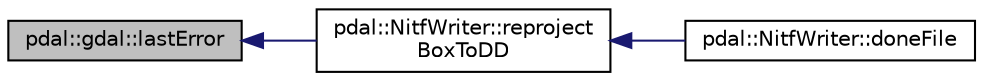 digraph "pdal::gdal::lastError"
{
  edge [fontname="Helvetica",fontsize="10",labelfontname="Helvetica",labelfontsize="10"];
  node [fontname="Helvetica",fontsize="10",shape=record];
  rankdir="LR";
  Node1 [label="pdal::gdal::lastError",height=0.2,width=0.4,color="black", fillcolor="grey75", style="filled", fontcolor="black"];
  Node1 -> Node2 [dir="back",color="midnightblue",fontsize="10",style="solid",fontname="Helvetica"];
  Node2 [label="pdal::NitfWriter::reproject\lBoxToDD",height=0.2,width=0.4,color="black", fillcolor="white", style="filled",URL="$classpdal_1_1NitfWriter.html#aa271b8d6d98a9c826018b223c9b156f8"];
  Node2 -> Node3 [dir="back",color="midnightblue",fontsize="10",style="solid",fontname="Helvetica"];
  Node3 [label="pdal::NitfWriter::doneFile",height=0.2,width=0.4,color="black", fillcolor="white", style="filled",URL="$classpdal_1_1NitfWriter.html#a0320785ad5311c55705c6b41a13cfb75"];
}
